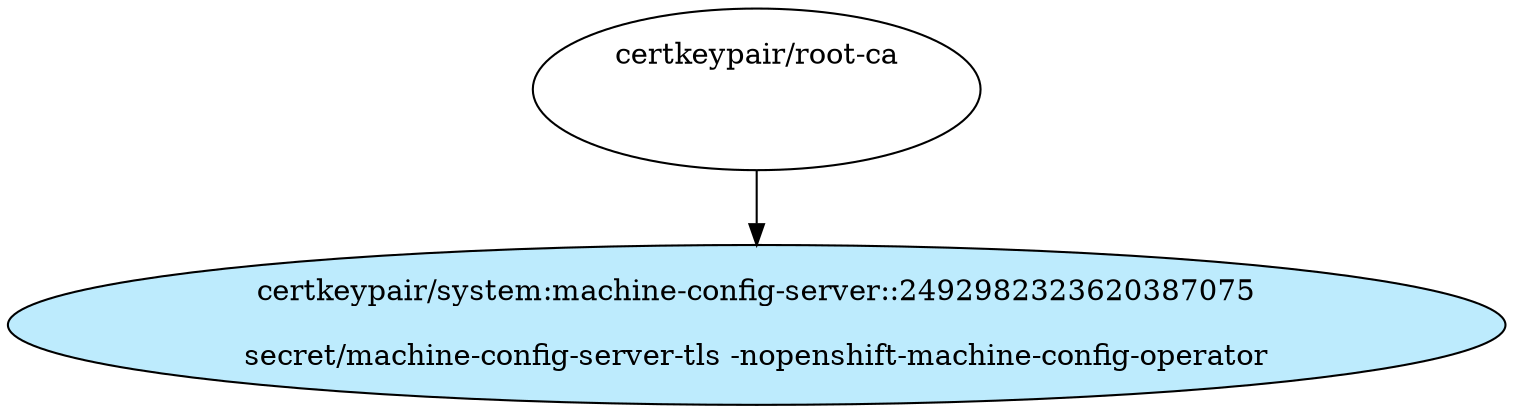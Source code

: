 digraph "OpenShift Certificates" {
  // Node definitions.
  0 [
    label="certkeypair/system:machine-config-server::2492982323620387075\n\nsecret/machine-config-server-tls -nopenshift-machine-config-operator\n"
    style=filled
    fillcolor="#bdebfd"
  ];
  1 [
    label="certkeypair/root-ca\n\n\n"
    style=filled
    fillcolor=white
  ];

  // Edge definitions.
  1 -> 0;
}